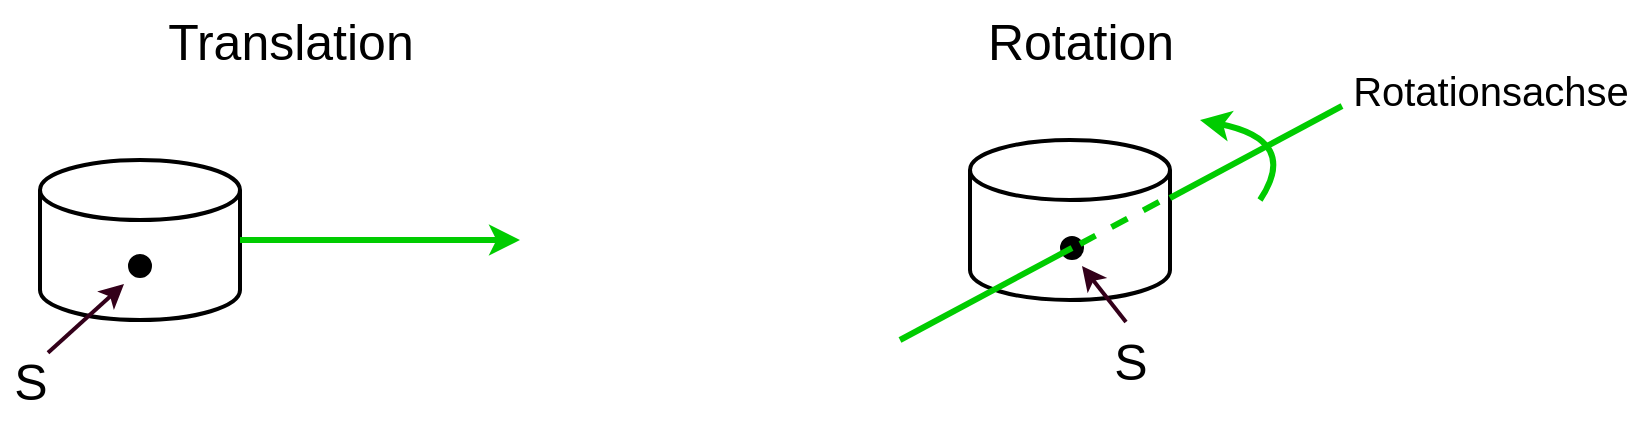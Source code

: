 <mxfile version="17.2.4" type="device"><diagram id="31s1wXVfG23UohsPsYeI" name="Seite-1"><mxGraphModel dx="1018" dy="681" grid="1" gridSize="10" guides="1" tooltips="1" connect="1" arrows="1" fold="1" page="1" pageScale="1" pageWidth="827" pageHeight="1169" math="0" shadow="0"><root><mxCell id="0"/><mxCell id="1" parent="0"/><mxCell id="ArJ_NHvJo1xkPRBYrabu-1" value="" style="shape=cylinder3;whiteSpace=wrap;html=1;boundedLbl=1;backgroundOutline=1;size=15;strokeWidth=2;" vertex="1" parent="1"><mxGeometry x="80" y="330" width="100" height="80" as="geometry"/></mxCell><mxCell id="ArJ_NHvJo1xkPRBYrabu-2" value="" style="endArrow=classic;html=1;rounded=0;exitX=1;exitY=0.5;exitDx=0;exitDy=0;exitPerimeter=0;strokeWidth=3;strokeColor=#00CC00;" edge="1" parent="1" source="ArJ_NHvJo1xkPRBYrabu-1"><mxGeometry width="50" height="50" relative="1" as="geometry"><mxPoint x="390" y="380" as="sourcePoint"/><mxPoint x="320" y="370" as="targetPoint"/></mxGeometry></mxCell><mxCell id="ArJ_NHvJo1xkPRBYrabu-3" value="Translation" style="text;html=1;resizable=0;autosize=1;align=center;verticalAlign=middle;points=[];fillColor=none;strokeColor=none;rounded=0;fontSize=25;" vertex="1" parent="1"><mxGeometry x="135" y="250" width="140" height="40" as="geometry"/></mxCell><mxCell id="ArJ_NHvJo1xkPRBYrabu-4" value="" style="ellipse;whiteSpace=wrap;html=1;aspect=fixed;fontSize=25;strokeWidth=2;fillColor=#000000;" vertex="1" parent="1"><mxGeometry x="125" y="378" width="10" height="10" as="geometry"/></mxCell><mxCell id="ArJ_NHvJo1xkPRBYrabu-5" value="" style="endArrow=classic;html=1;rounded=0;fontSize=25;strokeColor=#33001A;strokeWidth=2;" edge="1" parent="1"><mxGeometry width="50" height="50" relative="1" as="geometry"><mxPoint x="84" y="426.415" as="sourcePoint"/><mxPoint x="122" y="392" as="targetPoint"/></mxGeometry></mxCell><mxCell id="ArJ_NHvJo1xkPRBYrabu-6" value="S" style="text;html=1;resizable=0;autosize=1;align=center;verticalAlign=middle;points=[];fillColor=none;strokeColor=none;rounded=0;fontSize=25;" vertex="1" parent="1"><mxGeometry x="60" y="420" width="30" height="40" as="geometry"/></mxCell><mxCell id="ArJ_NHvJo1xkPRBYrabu-7" value="Rotation" style="text;html=1;resizable=0;autosize=1;align=center;verticalAlign=middle;points=[];fillColor=none;strokeColor=none;rounded=0;fontSize=25;" vertex="1" parent="1"><mxGeometry x="545" y="250" width="110" height="40" as="geometry"/></mxCell><mxCell id="ArJ_NHvJo1xkPRBYrabu-8" value="" style="shape=cylinder3;whiteSpace=wrap;html=1;boundedLbl=1;backgroundOutline=1;size=15;strokeWidth=2;" vertex="1" parent="1"><mxGeometry x="545" y="320" width="100" height="80" as="geometry"/></mxCell><mxCell id="ArJ_NHvJo1xkPRBYrabu-9" value="" style="ellipse;whiteSpace=wrap;html=1;aspect=fixed;fontSize=25;strokeWidth=2;fillColor=#000000;" vertex="1" parent="1"><mxGeometry x="591" y="369" width="10" height="10" as="geometry"/></mxCell><mxCell id="ArJ_NHvJo1xkPRBYrabu-10" value="" style="endArrow=classic;html=1;rounded=0;fontSize=25;strokeColor=#33001A;strokeWidth=2;" edge="1" parent="1"><mxGeometry width="50" height="50" relative="1" as="geometry"><mxPoint x="623" y="410.946" as="sourcePoint"/><mxPoint x="601" y="383" as="targetPoint"/></mxGeometry></mxCell><mxCell id="ArJ_NHvJo1xkPRBYrabu-11" value="S" style="text;html=1;resizable=0;autosize=1;align=center;verticalAlign=middle;points=[];fillColor=none;strokeColor=none;rounded=0;fontSize=25;" vertex="1" parent="1"><mxGeometry x="610" y="410" width="30" height="40" as="geometry"/></mxCell><mxCell id="ArJ_NHvJo1xkPRBYrabu-12" value="" style="endArrow=classic;html=1;strokeWidth=3;strokeColor=#00CC00;curved=1;" edge="1" parent="1"><mxGeometry width="50" height="50" relative="1" as="geometry"><mxPoint x="690" y="350" as="sourcePoint"/><mxPoint x="660" y="310" as="targetPoint"/><Array as="points"><mxPoint x="710" y="320"/></Array></mxGeometry></mxCell><mxCell id="ArJ_NHvJo1xkPRBYrabu-13" value="" style="endArrow=none;html=1;fontSize=25;strokeColor=#00CC00;strokeWidth=3;curved=1;" edge="1" parent="1"><mxGeometry width="50" height="50" relative="1" as="geometry"><mxPoint x="510" y="420" as="sourcePoint"/><mxPoint x="596" y="374" as="targetPoint"/></mxGeometry></mxCell><mxCell id="ArJ_NHvJo1xkPRBYrabu-14" value="" style="endArrow=none;html=1;fontSize=25;strokeColor=#00CC00;strokeWidth=3;curved=1;dashed=1;" edge="1" parent="1"><mxGeometry width="50" height="50" relative="1" as="geometry"><mxPoint x="600" y="372" as="sourcePoint"/><mxPoint x="645" y="348" as="targetPoint"/></mxGeometry></mxCell><mxCell id="ArJ_NHvJo1xkPRBYrabu-15" value="" style="endArrow=none;html=1;fontSize=25;strokeColor=#00CC00;strokeWidth=3;curved=1;" edge="1" parent="1"><mxGeometry width="50" height="50" relative="1" as="geometry"><mxPoint x="645" y="349" as="sourcePoint"/><mxPoint x="731" y="303" as="targetPoint"/></mxGeometry></mxCell><mxCell id="ArJ_NHvJo1xkPRBYrabu-16" value="Rotationsachse" style="text;html=1;resizable=0;autosize=1;align=center;verticalAlign=middle;points=[];fillColor=none;strokeColor=none;rounded=0;fontSize=20;" vertex="1" parent="1"><mxGeometry x="730" y="280" width="150" height="30" as="geometry"/></mxCell></root></mxGraphModel></diagram></mxfile>